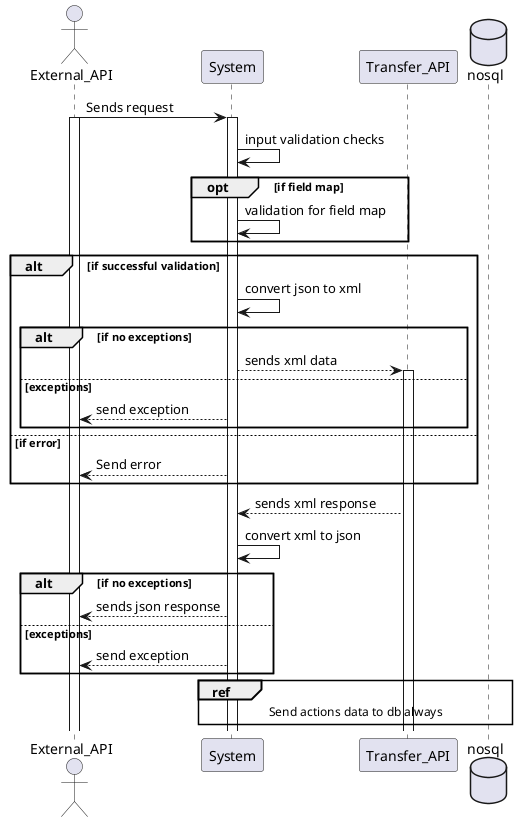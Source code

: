 @startuml
actor External_API
participant System
participant Transfer_API
database nosql

External_API -> System : Sends request
activate External_API
activate System
System -> System : input validation checks
opt if field map
    System -> System : validation for field map
end
alt if successful validation
    System -> System : convert json to xml
    alt if no exceptions
        System --> Transfer_API : sends xml data
        activate Transfer_API
    else exceptions
        System --> External_API : send exception
    end
else if error
    System --> External_API : Send error
end
Transfer_API --> System : sends xml response
System -> System : convert xml to json
alt if no exceptions
    System --> External_API : sends json response
else exceptions
    System --> External_API : send exception
end
ref over System, Transfer_API, nosql : Send actions data to db always

@enduml